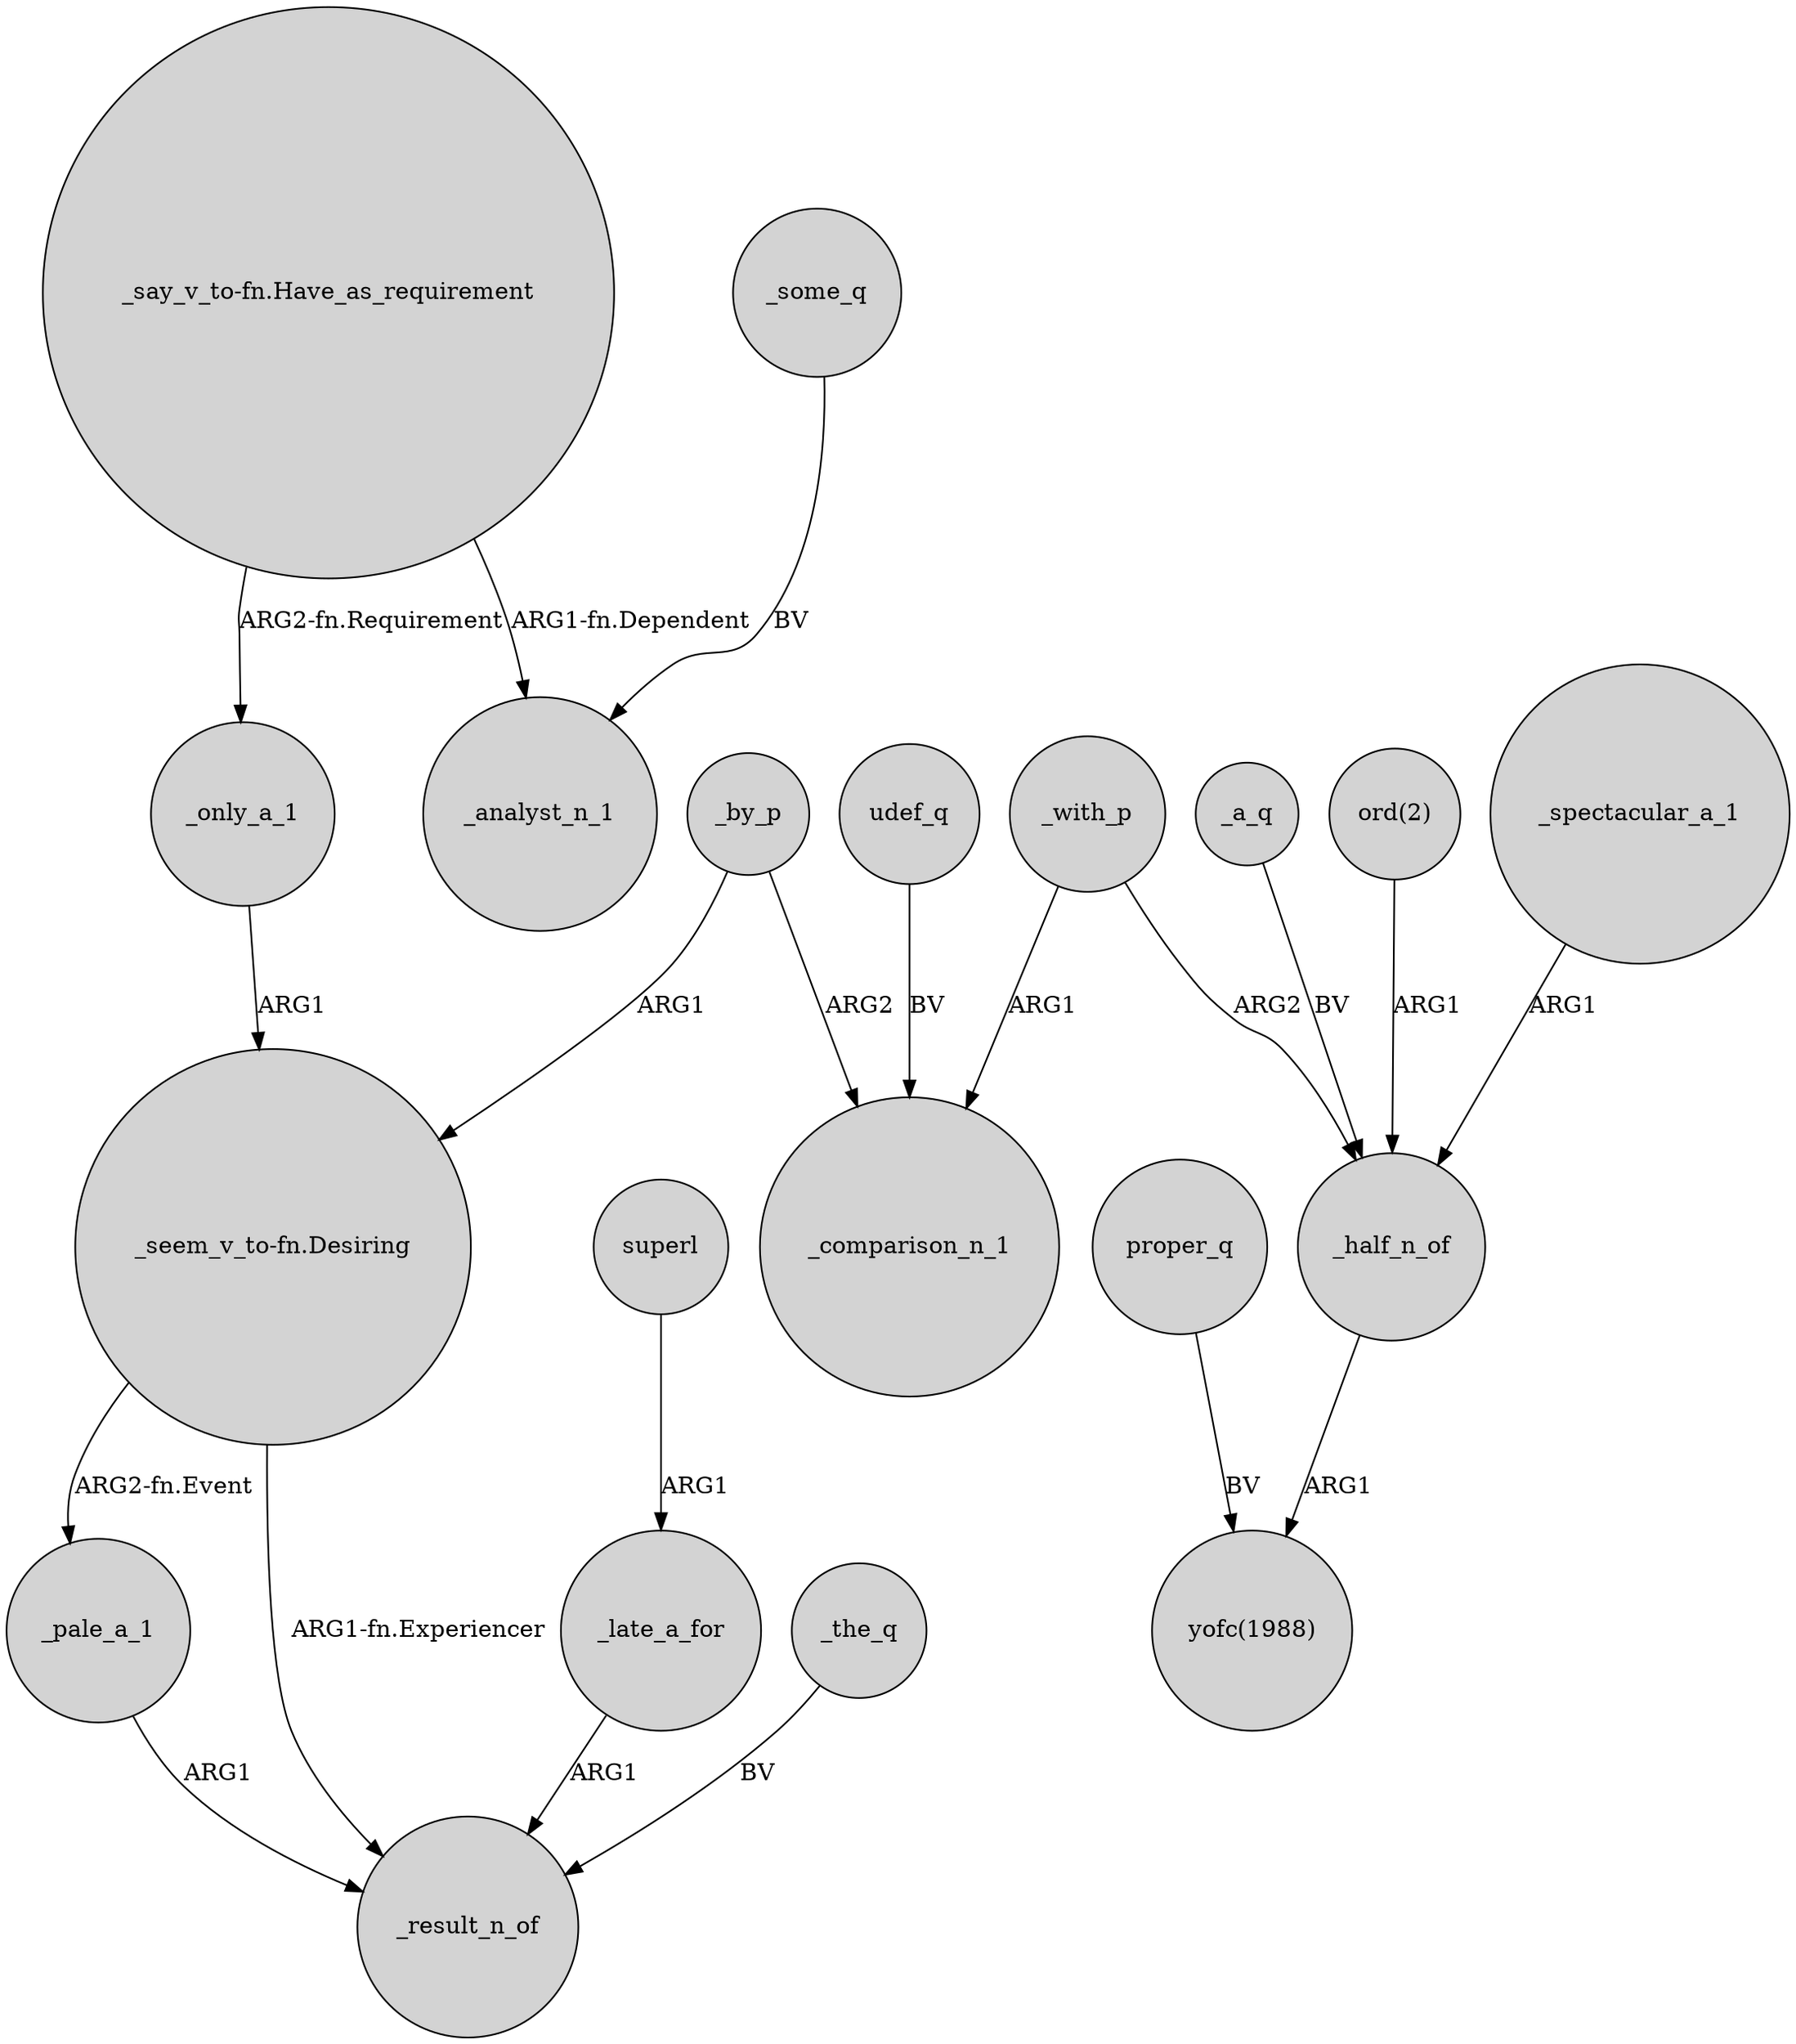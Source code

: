 digraph {
	node [shape=circle style=filled]
	"_say_v_to-fn.Have_as_requirement" -> _analyst_n_1 [label="ARG1-fn.Dependent"]
	_a_q -> _half_n_of [label=BV]
	_with_p -> _half_n_of [label=ARG2]
	_some_q -> _analyst_n_1 [label=BV]
	"ord(2)" -> _half_n_of [label=ARG1]
	"_seem_v_to-fn.Desiring" -> _result_n_of [label="ARG1-fn.Experiencer"]
	superl -> _late_a_for [label=ARG1]
	_pale_a_1 -> _result_n_of [label=ARG1]
	_by_p -> "_seem_v_to-fn.Desiring" [label=ARG1]
	_half_n_of -> "yofc(1988)" [label=ARG1]
	_by_p -> _comparison_n_1 [label=ARG2]
	"_seem_v_to-fn.Desiring" -> _pale_a_1 [label="ARG2-fn.Event"]
	_the_q -> _result_n_of [label=BV]
	_with_p -> _comparison_n_1 [label=ARG1]
	udef_q -> _comparison_n_1 [label=BV]
	proper_q -> "yofc(1988)" [label=BV]
	_spectacular_a_1 -> _half_n_of [label=ARG1]
	"_say_v_to-fn.Have_as_requirement" -> _only_a_1 [label="ARG2-fn.Requirement"]
	_late_a_for -> _result_n_of [label=ARG1]
	_only_a_1 -> "_seem_v_to-fn.Desiring" [label=ARG1]
}
